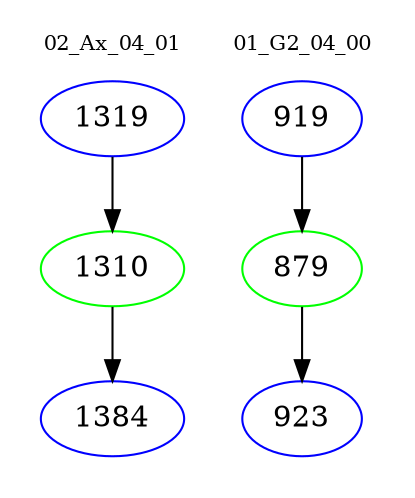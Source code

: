 digraph{
subgraph cluster_0 {
color = white
label = "02_Ax_04_01";
fontsize=10;
T0_1319 [label="1319", color="blue"]
T0_1319 -> T0_1310 [color="black"]
T0_1310 [label="1310", color="green"]
T0_1310 -> T0_1384 [color="black"]
T0_1384 [label="1384", color="blue"]
}
subgraph cluster_1 {
color = white
label = "01_G2_04_00";
fontsize=10;
T1_919 [label="919", color="blue"]
T1_919 -> T1_879 [color="black"]
T1_879 [label="879", color="green"]
T1_879 -> T1_923 [color="black"]
T1_923 [label="923", color="blue"]
}
}
